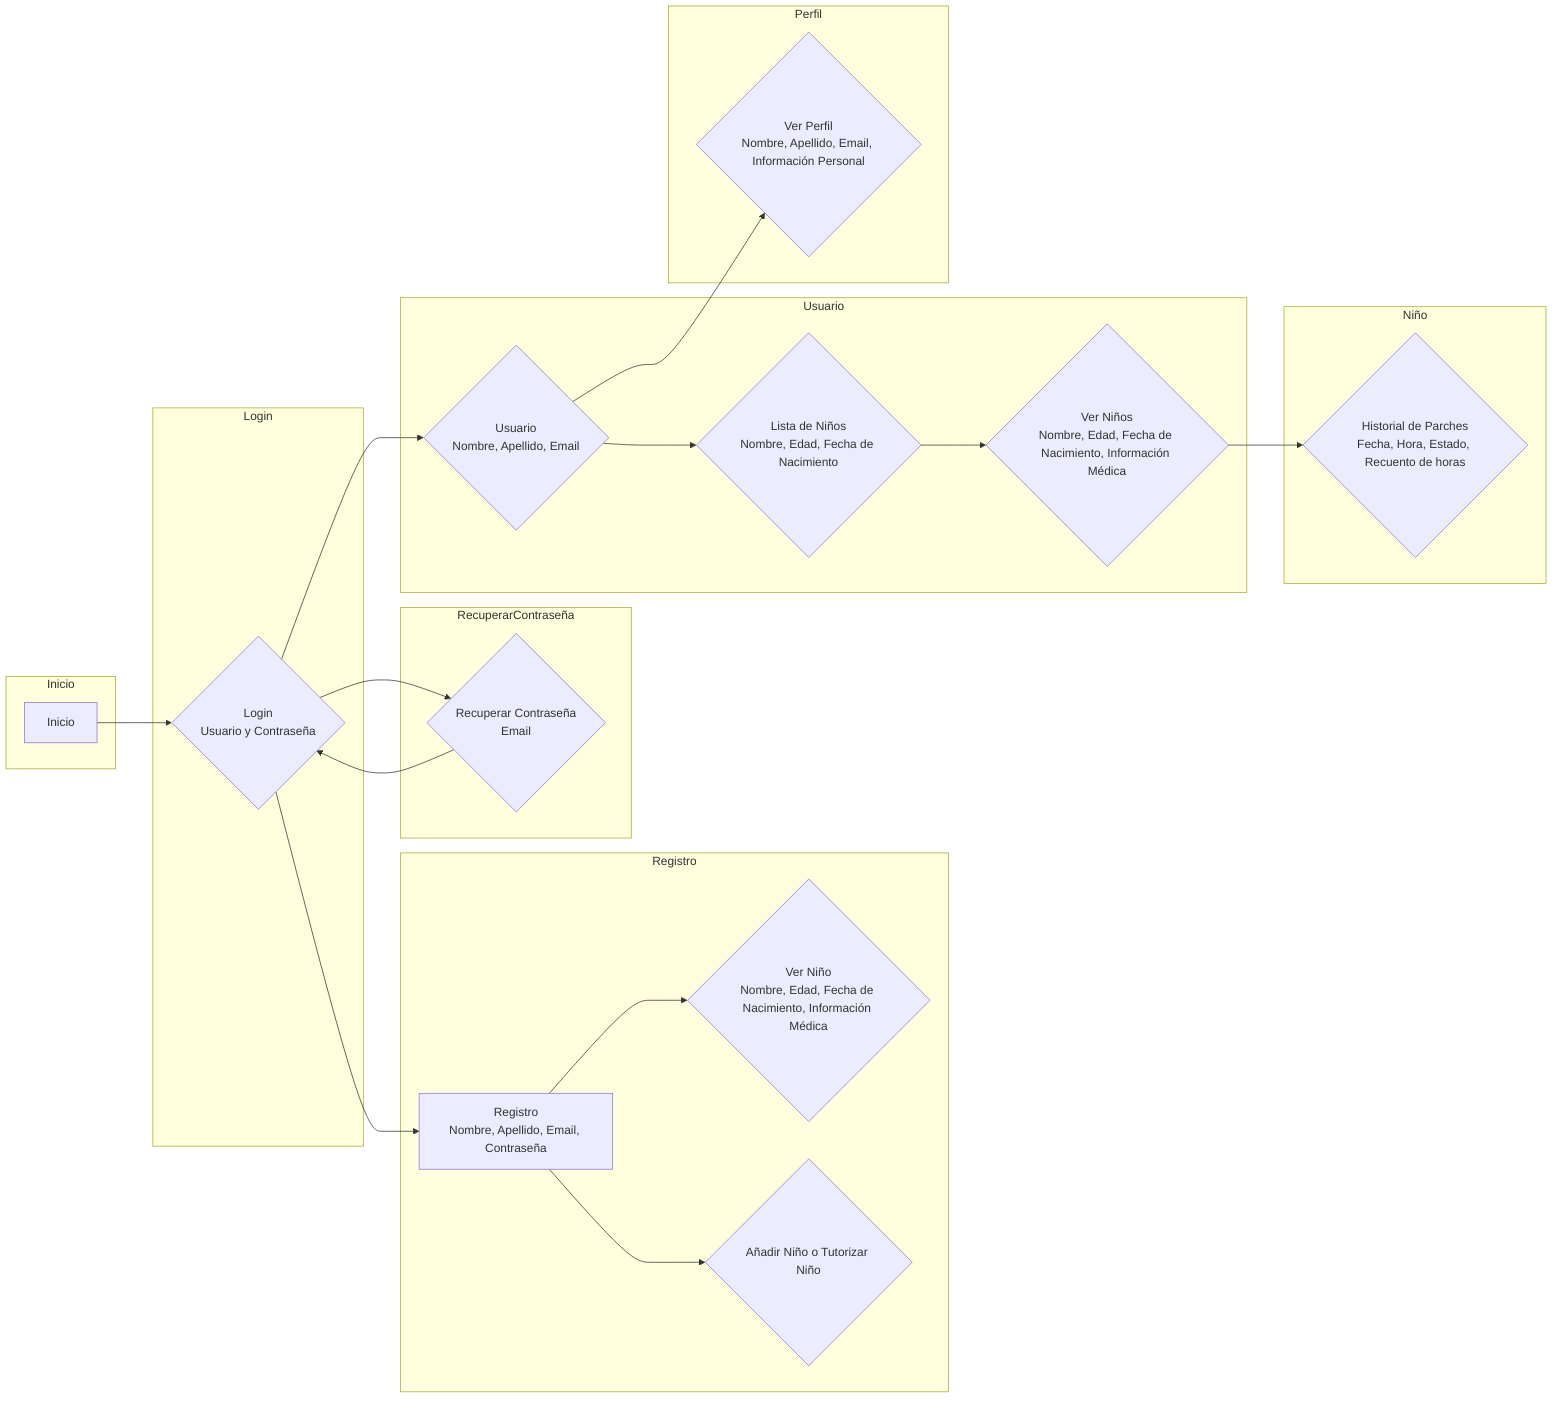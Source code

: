 graph LR
    subgraph Inicio
        A[Inicio]
    end
    subgraph Login
        B{Login<br>Usuario y Contraseña}
    end
    subgraph Registro
        C[Registro<br>Nombre, Apellido, Email, Contraseña]
        D{Ver Niño<br>Nombre, Edad, Fecha de Nacimiento, Información Médica}
        E{Añadir Niño o Tutorizar Niño}
    end
    subgraph RecuperarContraseña
        F{Recuperar Contraseña<br>Email}
    end
    subgraph Usuario
        G{Usuario<br>Nombre, Apellido, Email}
        H{Lista de Niños<br>Nombre, Edad, Fecha de Nacimiento}
        I{Ver Niños<br>Nombre, Edad, Fecha de Nacimiento, Información Médica}
    end
    subgraph Perfil
        J{Ver Perfil<br>Nombre, Apellido, Email, Información Personal}
    end
    subgraph Niño
        K{Historial de Parches<br>Fecha, Hora, Estado, Recuento de horas}
    end

    A --> B
    B --> C
    C --> D
    C --> E
    B --> F
    F --> B
    B --> G
    G --> J
    G --> H
    H --> I
    I --> K